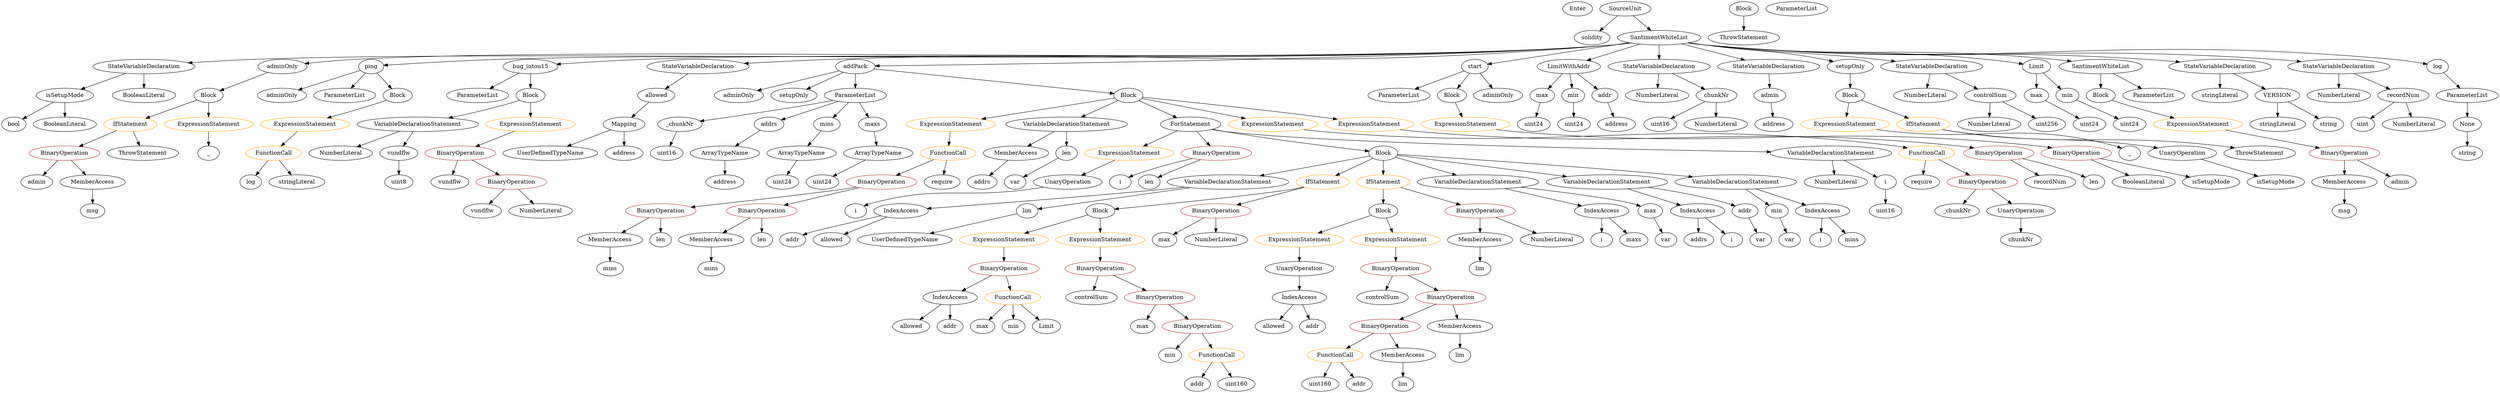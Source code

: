 strict digraph {
	graph [bb="0,0,5222.2,972"];
	node [label="\N"];
	Enter	[height=0.5,
		pos="3291.6,954",
		width=0.83628];
	Identifier_mins_1	[color=black,
		height=0.5,
		label=mins,
		pos="1224.6,306",
		width=0.78084];
	Identifier__	[color=black,
		height=0.5,
		label=_,
		pos="4449.6,594",
		width=0.75];
	Identifier_controlSum	[color=black,
		height=0.5,
		label=controlSum,
		pos="2853.6,234",
		width=1.5016];
	ExpressionStatement_Unnamed_6	[color=orange,
		height=0.5,
		label=ExpressionStatement,
		pos="2083.6,378",
		width=2.458];
	BinaryOperation_Unnamed_11	[color=brown,
		height=0.5,
		label=BinaryOperation,
		pos="2083.6,306",
		width=1.9867];
	ExpressionStatement_Unnamed_6 -> BinaryOperation_Unnamed_11	[pos="e,2083.6,324.1 2083.6,359.7 2083.6,352.41 2083.6,343.73 2083.6,335.54"];
	ModifierInvocation_adminOnly	[color=black,
		height=0.5,
		label=adminOnly,
		pos="1533.6,738",
		width=1.4184];
	VariableDeclaration_isSetupMode	[color=black,
		height=0.5,
		label=isSetupMode,
		pos="137.61,738",
		width=1.6679];
	ElementaryTypeName_bool	[color=black,
		height=0.5,
		label=bool,
		pos="27.611,666",
		width=0.76697];
	VariableDeclaration_isSetupMode -> ElementaryTypeName_bool	[pos="e,46.746,679.18 112.92,721.29 96.036,710.54 73.601,696.27 55.977,685.05"];
	BooleanLiteral_Unnamed	[color=black,
		height=0.5,
		label=BooleanLiteral,
		pos="137.61,666",
		width=1.7788];
	VariableDeclaration_isSetupMode -> BooleanLiteral_Unnamed	[pos="e,137.61,684.1 137.61,719.7 137.61,712.41 137.61,703.73 137.61,695.54"];
	NumberLiteral_Unnamed_3	[color=black,
		height=0.5,
		label=NumberLiteral,
		pos="4892.6,738",
		width=1.765];
	ExpressionStatement_Unnamed_2	[color=orange,
		height=0.5,
		label=ExpressionStatement,
		pos="2005.6,666",
		width=2.458];
	FunctionCall_Unnamed_1	[color=orange,
		height=0.5,
		label=FunctionCall,
		pos="1988.6,594",
		width=1.6125];
	ExpressionStatement_Unnamed_2 -> FunctionCall_Unnamed_1	[pos="e,1992.8,612.1 2001.4,647.7 1999.6,640.32 1997.5,631.52 1995.5,623.25"];
	StateVariableDeclaration_Unnamed_5	[color=black,
		height=0.5,
		label=StateVariableDeclaration,
		pos="298.61,810",
		width=2.8184];
	StateVariableDeclaration_Unnamed_5 -> VariableDeclaration_isSetupMode	[pos="e,170.82,753.44 261.67,792.94 237.71,782.52 206.38,768.9 181.19,757.95"];
	BooleanLiteral_Unnamed_1	[color=black,
		height=0.5,
		label=BooleanLiteral,
		pos="298.61,738",
		width=1.7788];
	StateVariableDeclaration_Unnamed_5 -> BooleanLiteral_Unnamed_1	[pos="e,298.61,756.1 298.61,791.7 298.61,784.41 298.61,775.73 298.61,767.54"];
	VariableDeclarationStatement_Unnamed_5	[color=black,
		height=0.5,
		label=VariableDeclarationStatement,
		pos="2594.6,522",
		width=3.3174];
	IndexAccess_Unnamed_3	[color=black,
		height=0.5,
		label=IndexAccess,
		pos="1941.6,450",
		width=1.6402];
	VariableDeclarationStatement_Unnamed_5 -> IndexAccess_Unnamed_3	[pos="e,1995.6,457.62 2508.6,509.13 2494.6,507.32 2480.2,505.55 2466.6,504 2298.1,484.83 2255.3,485.88 2086.6,468 2060.5,465.23 2031.8,\
461.92 2006.8,458.96"];
	VariableDeclaration_lim	[color=black,
		height=0.5,
		label=lim,
		pos="2122.6,450",
		width=0.75];
	VariableDeclarationStatement_Unnamed_5 -> VariableDeclaration_lim	[pos="e,2148.9,454.92 2511.4,508.71 2438.9,497.98 2330.8,481.99 2236.6,468 2211.1,464.21 2182.4,459.93 2160.2,456.61"];
	Block_Unnamed_9	[color=black,
		height=0.5,
		label=Block,
		pos="432.61,738",
		width=0.90558];
	IfStatement_Unnamed_3	[color=orange,
		height=0.5,
		label=IfStatement,
		pos="272.61,666",
		width=1.4739];
	Block_Unnamed_9 -> IfStatement_Unnamed_3	[pos="e,304.32,680.87 407.61,726.06 382.8,715.21 344.3,698.36 314.76,685.44"];
	ExpressionStatement_Unnamed_12	[color=orange,
		height=0.5,
		label=ExpressionStatement,
		pos="432.61,666",
		width=2.458];
	Block_Unnamed_9 -> ExpressionStatement_Unnamed_12	[pos="e,432.61,684.1 432.61,719.7 432.61,712.41 432.61,703.73 432.61,695.54"];
	VariableDeclaration_allowed	[color=black,
		height=0.5,
		label=allowed,
		pos="1361.6,738",
		width=1.0858];
	Mapping_Unnamed	[color=black,
		height=0.5,
		label=Mapping,
		pos="1298.6,666",
		width=1.2105];
	VariableDeclaration_allowed -> Mapping_Unnamed	[pos="e,1313.3,683.31 1347.3,721.12 1339.5,712.47 1329.7,701.58 1321,691.83"];
	VariableDeclarationStatement_Unnamed	[color=black,
		height=0.5,
		label=VariableDeclarationStatement,
		pos="2247.6,666",
		width=3.3174];
	MemberAccess_Unnamed_1	[color=black,
		height=0.5,
		label=MemberAccess,
		pos="2133.6,594",
		width=1.9174];
	VariableDeclarationStatement_Unnamed -> MemberAccess_Unnamed_1	[pos="e,2159.8,611.07 2220,648.05 2204.8,638.74 2185.8,627.07 2169.5,617.06"];
	VariableDeclaration_len	[color=black,
		height=0.5,
		label=len,
		pos="2247.6,594",
		width=0.75];
	VariableDeclarationStatement_Unnamed -> VariableDeclaration_len	[pos="e,2247.6,612.1 2247.6,647.7 2247.6,640.41 2247.6,631.73 2247.6,623.54"];
	Identifier__chunkNr	[color=black,
		height=0.5,
		label=_chunkNr,
		pos="4099.6,450",
		width=1.3214];
	Identifier_addrs_1	[color=black,
		height=0.5,
		label=addrs,
		pos="3548.6,378",
		width=0.87786];
	BinaryOperation_Unnamed_19	[color=brown,
		height=0.5,
		label=BinaryOperation,
		pos="132.61,594",
		width=1.9867];
	Identifier_admin_1	[color=black,
		height=0.5,
		label=admin,
		pos="72.611,522",
		width=0.91945];
	BinaryOperation_Unnamed_19 -> Identifier_admin_1	[pos="e,86.179,538.83 118.09,576.05 110.73,567.47 101.66,556.89 93.559,547.44"];
	MemberAccess_Unnamed_7	[color=black,
		height=0.5,
		label=MemberAccess,
		pos="192.61,522",
		width=1.9174];
	BinaryOperation_Unnamed_19 -> MemberAccess_Unnamed_7	[pos="e,178.22,539.79 147.14,576.05 154.28,567.71 163.05,557.49 170.97,548.25"];
	BinaryOperation_Unnamed_9	[color=brown,
		height=0.5,
		label=BinaryOperation,
		pos="2918.6,162",
		width=1.9867];
	FunctionCall_Unnamed_2	[color=orange,
		height=0.5,
		label=FunctionCall,
		pos="2802.6,90",
		width=1.6125];
	BinaryOperation_Unnamed_9 -> FunctionCall_Unnamed_2	[pos="e,2828.3,106.5 2892,144.94 2876,135.29 2855.5,122.89 2838.1,112.41"];
	MemberAccess_Unnamed_5	[color=black,
		height=0.5,
		label=MemberAccess,
		pos="2947.6,90",
		width=1.9174];
	BinaryOperation_Unnamed_9 -> MemberAccess_Unnamed_5	[pos="e,2940.5,108.1 2925.8,143.7 2928.9,136.15 2932.6,127.12 2936.1,118.68"];
	Identifier_lim	[color=black,
		height=0.5,
		label=lim,
		pos="3061.6,306",
		width=0.75];
	VariableDeclaration_max_1	[color=black,
		height=0.5,
		label=max,
		pos="3206.6,738",
		width=0.75];
	ElementaryTypeName_uint24_3	[color=black,
		height=0.5,
		label=uint24,
		pos="3198.6,666",
		width=0.91945];
	VariableDeclaration_max_1 -> ElementaryTypeName_uint24_3	[pos="e,3200.6,684.1 3204.6,719.7 3203.8,712.41 3202.8,703.73 3201.9,695.54"];
	ExpressionStatement_Unnamed_3	[color=orange,
		height=0.5,
		label=ExpressionStatement,
		pos="2380.6,594",
		width=2.458];
	UnaryOperation_Unnamed_1	[color=black,
		height=0.5,
		label=UnaryOperation,
		pos="2243.6,522",
		width=1.9452];
	ExpressionStatement_Unnamed_3 -> UnaryOperation_Unnamed_1	[pos="e,2273.8,538.43 2348.8,576.76 2329.5,566.88 2304.6,554.17 2283.9,543.58"];
	Identifier_i_3	[color=black,
		height=0.5,
		label=i,
		pos="3321.6,378",
		width=0.75];
	BooleanLiteral_Unnamed_2	[color=black,
		height=0.5,
		label=BooleanLiteral,
		pos="4479.6,522",
		width=1.7788];
	ThrowStatement_Unnamed	[color=black,
		height=0.5,
		label=ThrowStatement,
		pos="3635.6,882",
		width=2.0006];
	Identifier_max_2	[color=black,
		height=0.5,
		label=max,
		pos="2348.6,162",
		width=0.75];
	Identifier_min_1	[color=black,
		height=0.5,
		label=min,
		pos="2413.6,90",
		width=0.75];
	IfStatement_Unnamed_1	[color=orange,
		height=0.5,
		label=IfStatement,
		pos="2784.6,522",
		width=1.4739];
	Block_Unnamed_5	[color=black,
		height=0.5,
		label=Block,
		pos="2278.6,450",
		width=0.90558];
	IfStatement_Unnamed_1 -> Block_Unnamed_5	[pos="e,2310.5,454.53 2745.8,509.41 2738.2,507.4 2730.2,505.48 2722.6,504 2683.8,496.41 2425.8,467.36 2321.8,455.79"];
	BinaryOperation_Unnamed_10	[color=brown,
		height=0.5,
		label=BinaryOperation,
		pos="2520.6,450",
		width=1.9867];
	IfStatement_Unnamed_1 -> BinaryOperation_Unnamed_10	[pos="e,2569.2,463.59 2744.3,509.87 2737.1,507.9 2729.6,505.88 2722.6,504 2674.8,491.16 2620.4,476.93 2580.2,466.45"];
	ElementaryTypeName_uint16_2	[color=black,
		height=0.5,
		label=uint16,
		pos="3946.6,450",
		width=0.91945];
	VariableDeclaration_admin	[color=black,
		height=0.5,
		label=admin,
		pos="3693.6,738",
		width=0.91945];
	ElementaryTypeName_address_2	[color=black,
		height=0.5,
		label=address,
		pos="3704.6,666",
		width=1.0996];
	VariableDeclaration_admin -> ElementaryTypeName_address_2	[pos="e,3701.9,684.1 3696.3,719.7 3697.5,712.32 3698.9,703.52 3700.2,695.25"];
	Block_Unnamed_1	[color=black,
		height=0.5,
		label=Block,
		pos="4390.6,738",
		width=0.90558];
	ExpressionStatement_Unnamed	[color=orange,
		height=0.5,
		label=ExpressionStatement,
		pos="4580.6,666",
		width=2.458];
	Block_Unnamed_1 -> ExpressionStatement_Unnamed	[pos="e,4536.7,681.95 4415.7,726.37 4420.9,724.21 4426.4,721.99 4431.6,720 4462.7,708.02 4497.9,695.47 4526.2,685.6"];
	Identifier_msg_1	[color=black,
		height=0.5,
		label=msg,
		pos="192.61,450",
		width=0.75];
	Identifier_log	[color=black,
		height=0.5,
		label=log,
		pos="514.61,522",
		width=0.75];
	Parameter__chunkNr	[color=black,
		height=0.5,
		label=_chunkNr,
		pos="1419.6,666",
		width=1.3214];
	ElementaryTypeName_uint16_1	[color=black,
		height=0.5,
		label=uint16,
		pos="1389.6,594",
		width=0.91945];
	Parameter__chunkNr -> ElementaryTypeName_uint16_1	[pos="e,1396.8,611.79 1412.3,648.05 1409,640.32 1405,630.96 1401.3,622.27"];
	ModifierInvocation_adminOnly_2	[color=black,
		height=0.5,
		label=adminOnly,
		pos="573.61,738",
		width=1.4184];
	UnaryOperation_Unnamed_2	[color=black,
		height=0.5,
		label=UnaryOperation,
		pos="2690.6,306",
		width=1.9452];
	IndexAccess_Unnamed_4	[color=black,
		height=0.5,
		label=IndexAccess,
		pos="2690.6,234",
		width=1.6402];
	UnaryOperation_Unnamed_2 -> IndexAccess_Unnamed_4	[pos="e,2690.6,252.1 2690.6,287.7 2690.6,280.41 2690.6,271.73 2690.6,263.54"];
	ElementaryTypeName_uint24_5	[color=black,
		height=0.5,
		label=uint24,
		pos="1716.6,522",
		width=0.91945];
	BinaryOperation_Unnamed_2	[color=brown,
		height=0.5,
		label=BinaryOperation,
		pos="1839.6,522",
		width=1.9867];
	BinaryOperation_Unnamed_4	[color=brown,
		height=0.5,
		label=BinaryOperation,
		pos="1338.6,450",
		width=1.9867];
	BinaryOperation_Unnamed_2 -> BinaryOperation_Unnamed_4	[pos="e,1402.5,458.42 1787.4,509.4 1777.9,507.46 1768,505.57 1758.6,504 1694.1,493.17 1516.1,471.76 1413.7,459.73"];
	BinaryOperation_Unnamed_3	[color=brown,
		height=0.5,
		label=BinaryOperation,
		pos="1566.6,450",
		width=1.9867];
	BinaryOperation_Unnamed_2 -> BinaryOperation_Unnamed_3	[pos="e,1615.5,463.52 1790.8,508.49 1744.8,496.7 1675.9,479.02 1626.6,466.38"];
	UserDefinedTypeName_Unnamed	[color=black,
		height=0.5,
		label=UserDefinedTypeName,
		pos="1142.6,594",
		width=2.7214];
	Mapping_Unnamed -> UserDefinedTypeName_Unnamed	[pos="e,1178.7,611.21 1270,652.16 1247.4,642.03 1215.5,627.69 1189.2,615.91"];
	ElementaryTypeName_address_1	[color=black,
		height=0.5,
		label=address,
		pos="1298.6,594",
		width=1.0996];
	Mapping_Unnamed -> ElementaryTypeName_address_1	[pos="e,1298.6,612.1 1298.6,647.7 1298.6,640.41 1298.6,631.73 1298.6,623.54"];
	ElementaryTypeName_uint	[color=black,
		height=0.5,
		label=uint,
		pos="4939.6,666",
		width=0.75];
	ElementaryTypeName_uint8	[color=black,
		height=0.5,
		label=uint8,
		pos="825.61,522",
		width=0.7947];
	Identifier___1	[color=black,
		height=0.5,
		label=_,
		pos="432.61,594",
		width=0.75];
	VariableDeclaration_min_2	[color=black,
		height=0.5,
		label=min,
		pos="3731.6,450",
		width=0.75];
	ElementaryTypeName_var_3	[color=black,
		height=0.5,
		label=var,
		pos="3769.6,378",
		width=0.75];
	VariableDeclaration_min_2 -> ElementaryTypeName_var_3	[pos="e,3760.8,395.15 3740.4,432.76 3744.9,424.55 3750.4,414.37 3755.4,405.09"];
	VariableDeclarationStatement_Unnamed_6	[color=black,
		height=0.5,
		label=VariableDeclarationStatement,
		pos="853.61,666",
		width=3.3174];
	NumberLiteral_Unnamed_9	[color=black,
		height=0.5,
		label=NumberLiteral,
		pos="703.61,594",
		width=1.765];
	VariableDeclarationStatement_Unnamed_6 -> NumberLiteral_Unnamed_9	[pos="e,735.33,609.8 818.06,648.41 796.37,638.29 768.53,625.3 745.74,614.66"];
	VariableDeclaration_vundflw	[color=black,
		height=0.5,
		label=vundflw,
		pos="825.61,594",
		width=1.1274];
	VariableDeclarationStatement_Unnamed_6 -> VariableDeclaration_vundflw	[pos="e,832.45,612.1 846.69,647.7 843.67,640.15 840.06,631.12 836.68,622.68"];
	NumberLiteral_Unnamed_6	[color=black,
		height=0.5,
		label=NumberLiteral,
		pos="3813.6,522",
		width=1.765];
	ElementaryTypeName_var	[color=black,
		height=0.5,
		label=var,
		pos="2128.6,522",
		width=0.75];
	ArrayTypeName_Unnamed	[color=black,
		height=0.5,
		label=ArrayTypeName,
		pos="1513.6,594",
		width=2.0145];
	ElementaryTypeName_address_3	[color=black,
		height=0.5,
		label=address,
		pos="1513.6,522",
		width=1.0996];
	ArrayTypeName_Unnamed -> ElementaryTypeName_address_3	[pos="e,1513.6,540.1 1513.6,575.7 1513.6,568.41 1513.6,559.73 1513.6,551.54"];
	Identifier_controlSum_1	[color=black,
		height=0.5,
		label=controlSum,
		pos="2262.6,234",
		width=1.5016];
	Identifier_allowed_1	[color=black,
		height=0.5,
		label=allowed,
		pos="2648.6,162",
		width=1.0858];
	BinaryOperation_Unnamed	[color=brown,
		height=0.5,
		label=BinaryOperation,
		pos="4906.6,594",
		width=1.9867];
	MemberAccess_Unnamed	[color=black,
		height=0.5,
		label=MemberAccess,
		pos="4906.6,522",
		width=1.9174];
	BinaryOperation_Unnamed -> MemberAccess_Unnamed	[pos="e,4906.6,540.1 4906.6,575.7 4906.6,568.41 4906.6,559.73 4906.6,551.54"];
	Identifier_admin	[color=black,
		height=0.5,
		label=admin,
		pos="5026.6,522",
		width=0.91945];
	BinaryOperation_Unnamed -> Identifier_admin	[pos="e,5004.8,535.72 4934.1,576.94 4952.2,566.38 4976,552.53 4994.9,541.51"];
	ThrowStatement_Unnamed_2	[color=black,
		height=0.5,
		label=ThrowStatement,
		pos="294.61,594",
		width=2.0006];
	Block_Unnamed_8	[color=black,
		height=0.5,
		label=Block,
		pos="3851.6,738",
		width=0.90558];
	ExpressionStatement_Unnamed_11	[color=orange,
		height=0.5,
		label=ExpressionStatement,
		pos="3850.6,666",
		width=2.458];
	Block_Unnamed_8 -> ExpressionStatement_Unnamed_11	[pos="e,3850.9,684.1 3851.4,719.7 3851.3,712.41 3851.1,703.73 3851,695.54"];
	IfStatement_Unnamed_2	[color=orange,
		height=0.5,
		label=IfStatement,
		pos="4010.6,666",
		width=1.4739];
	Block_Unnamed_8 -> IfStatement_Unnamed_2	[pos="e,3979.1,680.87 3876.5,726.06 3901.1,715.21 3939.4,698.36 3968.7,685.44"];
	ModifierDefinition_adminOnly	[color=black,
		height=0.5,
		label=adminOnly,
		pos="585.61,810",
		width=1.4184];
	ModifierDefinition_adminOnly -> Block_Unnamed_9	[pos="e,457.23,750.26 555.38,795.17 530.12,783.61 494.09,767.13 467.58,755"];
	ExpressionStatement_Unnamed_9	[color=orange,
		height=0.5,
		label=ExpressionStatement,
		pos="1079.6,666",
		width=2.458];
	BinaryOperation_Unnamed_16	[color=brown,
		height=0.5,
		label=BinaryOperation,
		pos="955.61,594",
		width=1.9867];
	ExpressionStatement_Unnamed_9 -> BinaryOperation_Unnamed_16	[pos="e,983.65,610.83 1050.5,648.59 1033.5,638.97 1011.8,626.72 993.45,616.36"];
	FunctionDefinition_ping	[color=black,
		height=0.5,
		label=ping,
		pos="760.61,810",
		width=0.75];
	FunctionDefinition_ping -> ModifierInvocation_adminOnly_2	[pos="e,607.69,751.76 737.31,800.28 707.63,789.17 655.73,769.74 618.31,755.73"];
	ParameterList_Unnamed_5	[color=black,
		height=0.5,
		label=ParameterList,
		pos="704.61,738",
		width=1.7095];
	FunctionDefinition_ping -> ParameterList_Unnamed_5	[pos="e,717.91,755.63 748.46,793.81 741.63,785.28 732.94,774.4 725.09,764.6"];
	Block_Unnamed_10	[color=black,
		height=0.5,
		label=Block,
		pos="816.61,738",
		width=0.90558];
	FunctionDefinition_ping -> Block_Unnamed_10	[pos="e,804.1,754.64 772.76,793.81 779.86,784.94 788.97,773.55 797.05,763.45"];
	NumberLiteral_Unnamed_5	[color=black,
		height=0.5,
		label=NumberLiteral,
		pos="4005.6,738",
		width=1.765];
	MemberAccess_Unnamed_3	[color=black,
		height=0.5,
		label=MemberAccess,
		pos="1224.6,378",
		width=1.9174];
	MemberAccess_Unnamed_3 -> Identifier_mins_1	[pos="e,1224.6,324.1 1224.6,359.7 1224.6,352.41 1224.6,343.73 1224.6,335.54"];
	FunctionDefinition_bug_intou15	[color=black,
		height=0.5,
		label=bug_intou15,
		pos="1079.6,810",
		width=1.5848];
	ParameterList_Unnamed_3	[color=black,
		height=0.5,
		label=ParameterList,
		pos="967.61,738",
		width=1.7095];
	FunctionDefinition_bug_intou15 -> ParameterList_Unnamed_3	[pos="e,992.79,754.73 1054.8,793.46 1039.3,783.84 1019.3,771.32 1002.4,760.72"];
	Block_Unnamed_6	[color=black,
		height=0.5,
		label=Block,
		pos="1079.6,738",
		width=0.90558];
	FunctionDefinition_bug_intou15 -> Block_Unnamed_6	[pos="e,1079.6,756.1 1079.6,791.7 1079.6,784.41 1079.6,775.73 1079.6,767.54"];
	ParameterList_Unnamed_4	[color=black,
		height=0.5,
		label=ParameterList,
		pos="2896.6,738",
		width=1.7095];
	BinaryOperation_Unnamed_13	[color=brown,
		height=0.5,
		label=BinaryOperation,
		pos="2406.6,234",
		width=1.9867];
	BinaryOperation_Unnamed_13 -> Identifier_max_2	[pos="e,2361.3,178.36 2392.6,216.05 2385.4,207.35 2376.4,196.59 2368.5,187.03"];
	BinaryOperation_Unnamed_14	[color=brown,
		height=0.5,
		label=BinaryOperation,
		pos="2465.6,162",
		width=1.9867];
	BinaryOperation_Unnamed_13 -> BinaryOperation_Unnamed_14	[pos="e,2451.5,179.79 2420.9,216.05 2427.9,207.8 2436.4,197.7 2444.1,188.54"];
	Identifier_vundflw	[color=black,
		height=0.5,
		label=vundflw,
		pos="933.61,522",
		width=1.1274];
	BinaryOperation_Unnamed_16 -> Identifier_vundflw	[pos="e,938.99,540.1 950.17,575.7 947.83,568.24 945.03,559.32 942.4,550.97"];
	BinaryOperation_Unnamed_17	[color=brown,
		height=0.5,
		label=BinaryOperation,
		pos="1063.6,522",
		width=1.9867];
	BinaryOperation_Unnamed_16 -> BinaryOperation_Unnamed_17	[pos="e,1038.7,539.15 980.66,576.76 995.11,567.4 1013.5,555.49 1029.3,545.26"];
	UnaryOperation_Unnamed	[color=black,
		height=0.5,
		label=UnaryOperation,
		pos="4235.6,450",
		width=1.9452];
	Identifier_chunkNr	[color=black,
		height=0.5,
		label=chunkNr,
		pos="4235.6,378",
		width=1.1828];
	UnaryOperation_Unnamed -> Identifier_chunkNr	[pos="e,4235.6,396.1 4235.6,431.7 4235.6,424.41 4235.6,415.73 4235.6,407.54"];
	Identifier_max	[color=black,
		height=0.5,
		label=max,
		pos="2411.6,378",
		width=0.75];
	IndexAccess_Unnamed_1	[color=black,
		height=0.5,
		label=IndexAccess,
		pos="3321.6,450",
		width=1.6402];
	IndexAccess_Unnamed_1 -> Identifier_i_3	[pos="e,3321.6,396.1 3321.6,431.7 3321.6,424.41 3321.6,415.73 3321.6,407.54"];
	Identifier_maxs	[color=black,
		height=0.5,
		label=maxs,
		pos="3396.6,378",
		width=0.83628];
	IndexAccess_Unnamed_1 -> Identifier_maxs	[pos="e,3381,393.57 3339.4,432.41 3349.4,423.1 3362,411.35 3372.8,401.24"];
	Block_Unnamed_5 -> ExpressionStatement_Unnamed_6	[pos="e,2126.1,394.24 2251.9,439.41 2222.4,428.81 2174.1,411.47 2136.8,398.08"];
	ExpressionStatement_Unnamed_7	[color=orange,
		height=0.5,
		label=ExpressionStatement,
		pos="2278.6,378",
		width=2.458];
	Block_Unnamed_5 -> ExpressionStatement_Unnamed_7	[pos="e,2278.6,396.1 2278.6,431.7 2278.6,424.41 2278.6,415.73 2278.6,407.54"];
	StateVariableDeclaration_Unnamed_1	[color=black,
		height=0.5,
		label=StateVariableDeclaration,
		pos="1520.6,810",
		width=2.8184];
	StateVariableDeclaration_Unnamed_1 -> VariableDeclaration_allowed	[pos="e,1388.9,750.99 1483.7,792.76 1458.4,781.6 1424.8,766.81 1399.3,755.57"];
	stringLiteral_Unnamed	[color=black,
		height=0.5,
		label=stringLiteral,
		pos="4753.6,666",
		width=1.5016];
	Identifier_allowed_2	[color=black,
		height=0.5,
		label=allowed,
		pos="1875.6,162",
		width=1.0858];
	IndexAccess_Unnamed	[color=black,
		height=0.5,
		label=IndexAccess,
		pos="3548.6,450",
		width=1.6402];
	IndexAccess_Unnamed -> Identifier_addrs_1	[pos="e,3548.6,396.1 3548.6,431.7 3548.6,424.41 3548.6,415.73 3548.6,407.54"];
	Identifier_i_2	[color=black,
		height=0.5,
		label=i,
		pos="3625.6,378",
		width=0.75];
	IndexAccess_Unnamed -> Identifier_i_2	[pos="e,3610.1,393.11 3566.9,432.41 3577.2,422.97 3590.4,411.03 3601.6,400.83"];
	NumberLiteral_Unnamed_4	[color=black,
		height=0.5,
		label=NumberLiteral,
		pos="4145.6,666",
		width=1.765];
	ModifierInvocation_setupOnly	[color=black,
		height=0.5,
		label=setupOnly,
		pos="1651.6,738",
		width=1.3491];
	NumberLiteral_Unnamed_8	[color=black,
		height=0.5,
		label=NumberLiteral,
		pos="2520.6,378",
		width=1.765];
	VariableDeclaration_vundflw -> ElementaryTypeName_uint8	[pos="e,825.61,540.1 825.61,575.7 825.61,568.41 825.61,559.73 825.61,551.54"];
	Parameter_addrs	[color=black,
		height=0.5,
		label=addrs,
		pos="1606.6,666",
		width=0.87786];
	Parameter_addrs -> ArrayTypeName_Unnamed	[pos="e,1535.5,611.51 1588.2,651.17 1575.8,641.82 1559.1,629.25 1544.7,618.37"];
	UnaryOperation_Unnamed_3	[color=black,
		height=0.5,
		label=UnaryOperation,
		pos="4564.6,594",
		width=1.9452];
	Identifier_isSetupMode_1	[color=black,
		height=0.5,
		label=isSetupMode,
		pos="4759.6,522",
		width=1.6679];
	UnaryOperation_Unnamed_3 -> Identifier_isSetupMode_1	[pos="e,4722.2,536.43 4604.1,578.83 4635.1,567.71 4678.4,552.16 4711.4,540.3"];
	Identifier_max_1	[color=black,
		height=0.5,
		label=max,
		pos="2033.6,162",
		width=0.75];
	ExpressionStatement_Unnamed_5	[color=orange,
		height=0.5,
		label=ExpressionStatement,
		pos="2690.6,378",
		width=2.458];
	ExpressionStatement_Unnamed_5 -> UnaryOperation_Unnamed_2	[pos="e,2690.6,324.1 2690.6,359.7 2690.6,352.41 2690.6,343.73 2690.6,335.54"];
	Identifier_require	[color=black,
		height=0.5,
		label=require,
		pos="4003.6,522",
		width=1.0026];
	SourceUnit_Unnamed	[color=black,
		height=0.5,
		label=SourceUnit,
		pos="3392.6,954",
		width=1.46];
	PragmaDirective_solidity	[color=black,
		height=0.5,
		label=solidity,
		pos="3323.6,882",
		width=1.0442];
	SourceUnit_Unnamed -> PragmaDirective_solidity	[pos="e,3338.9,898.51 3376.3,936.41 3367.5,927.53 3356.6,916.44 3346.9,906.67"];
	ContractDefinition_SantimentWhiteList	[color=black,
		height=0.5,
		label=SantimentWhiteList,
		pos="3462.6,882",
		width=2.3055];
	SourceUnit_Unnamed -> ContractDefinition_SantimentWhiteList	[pos="e,3446,899.63 3408.8,936.76 3417.5,928.14 3428.2,917.36 3437.9,907.73"];
	FunctionDefinition_addPack	[color=black,
		height=0.5,
		label=addPack,
		pos="1779.6,810",
		width=1.1967];
	FunctionDefinition_addPack -> ModifierInvocation_adminOnly	[pos="e,1572.5,750.08 1744.6,799.05 1702.5,787.06 1631.5,766.84 1583.6,753.22"];
	FunctionDefinition_addPack -> ModifierInvocation_setupOnly	[pos="e,1678.2,753.52 1754.3,795.17 1735.4,784.83 1709.3,770.54 1688.1,758.96"];
	ParameterList_Unnamed_2	[color=black,
		height=0.5,
		label=ParameterList,
		pos="1779.6,738",
		width=1.7095];
	FunctionDefinition_addPack -> ParameterList_Unnamed_2	[pos="e,1779.6,756.1 1779.6,791.7 1779.6,784.41 1779.6,775.73 1779.6,767.54"];
	Block_Unnamed_2	[color=black,
		height=0.5,
		label=Block,
		pos="2374.6,738",
		width=0.90558];
	FunctionDefinition_addPack -> Block_Unnamed_2	[pos="e,2342.8,742.74 1820.5,804.19 1928.6,791.48 2220.9,757.09 2331.4,744.08"];
	BinaryOperation_Unnamed_8	[color=brown,
		height=0.5,
		label=BinaryOperation,
		pos="2997.6,234",
		width=1.9867];
	BinaryOperation_Unnamed_8 -> BinaryOperation_Unnamed_9	[pos="e,2937.5,179.71 2978.9,216.41 2969,207.67 2956.7,196.79 2945.8,187.13"];
	MemberAccess_Unnamed_6	[color=black,
		height=0.5,
		label=MemberAccess,
		pos="3077.6,162",
		width=1.9174];
	BinaryOperation_Unnamed_8 -> MemberAccess_Unnamed_6	[pos="e,3058.5,179.71 3016.6,216.41 3026.6,207.67 3039,196.79 3050,187.13"];
	Identifier_addr	[color=black,
		height=0.5,
		label=addr,
		pos="1639.6,378",
		width=0.76697];
	MemberAccess_Unnamed_4	[color=black,
		height=0.5,
		label=MemberAccess,
		pos="3061.6,378",
		width=1.9174];
	MemberAccess_Unnamed_4 -> Identifier_lim	[pos="e,3061.6,324.1 3061.6,359.7 3061.6,352.41 3061.6,343.73 3061.6,335.54"];
	FunctionDefinition_start	[color=black,
		height=0.5,
		label=start,
		pos="3059.6,810",
		width=0.75];
	FunctionDefinition_start -> ParameterList_Unnamed_4	[pos="e,2930.3,753.45 3037.3,799.41 3012.5,788.75 2971.7,771.26 2940.5,757.83"];
	Block_Unnamed_7	[color=black,
		height=0.5,
		label=Block,
		pos="3008.6,738",
		width=0.90558];
	FunctionDefinition_start -> Block_Unnamed_7	[pos="e,3020.3,754.98 3048.3,793.46 3042,784.89 3034.1,774.02 3027,764.25"];
	ModifierInvocation_adminOnly_1	[color=black,
		height=0.5,
		label=adminOnly,
		pos="3110.6,738",
		width=1.4184];
	FunctionDefinition_start -> ModifierInvocation_adminOnly_1	[pos="e,3098.6,755.47 3070.9,793.46 3077.1,785.01 3084.9,774.32 3091.9,764.66"];
	ThrowStatement_Unnamed_1	[color=black,
		height=0.5,
		label=ThrowStatement,
		pos="4724.6,594",
		width=2.0006];
	ForStatement_Unnamed	[color=black,
		height=0.5,
		label=ForStatement,
		pos="2501.6,666",
		width=1.6818];
	ForStatement_Unnamed -> ExpressionStatement_Unnamed_3	[pos="e,2409.1,611.47 2474.8,649.46 2458.3,639.95 2437,627.62 2418.8,617.1"];
	BinaryOperation_Unnamed_5	[color=brown,
		height=0.5,
		label=BinaryOperation,
		pos="2558.6,594",
		width=1.9867];
	ForStatement_Unnamed -> BinaryOperation_Unnamed_5	[pos="e,2544.9,611.79 2515.4,648.05 2522.1,639.8 2530.4,629.7 2537.8,620.54"];
	Block_Unnamed_3	[color=black,
		height=0.5,
		label=Block,
		pos="2908.6,594",
		width=0.90558];
	ForStatement_Unnamed -> Block_Unnamed_3	[pos="e,2876.9,599.11 2546.3,653.57 2554.7,651.59 2563.4,649.64 2571.6,648 2676.6,627.03 2801.3,609.25 2865.6,600.61"];
	VariableDeclarationStatement_Unnamed_1	[color=black,
		height=0.5,
		label=VariableDeclarationStatement,
		pos="3810.6,594",
		width=3.3174];
	ForStatement_Unnamed -> VariableDeclarationStatement_Unnamed_1	[pos="e,3692.8,597.1 2545,653.06 2553.8,651.05 2562.9,649.23 2571.6,648 2782.8,618.13 3409.2,602.75 3681.7,597.32"];
	Identifier_i	[color=black,
		height=0.5,
		label=i,
		pos="2358.6,522",
		width=0.75];
	BinaryOperation_Unnamed_5 -> Identifier_i	[pos="e,2379.7,533.53 2512.5,579.82 2479.3,569.93 2433.7,555.47 2394.6,540 2393.1,539.4 2391.5,538.76 2390,538.1"];
	Identifier_len_2	[color=black,
		height=0.5,
		label=len,
		pos="2430.6,522",
		width=0.75];
	BinaryOperation_Unnamed_5 -> Identifier_len_2	[pos="e,2451.2,534.24 2529.6,577.12 2509.1,565.94 2481.8,551 2461.1,539.65"];
	StructDefinition_LimitWithAddr	[color=black,
		height=0.5,
		label=LimitWithAddr,
		pos="3276.6,810",
		width=1.862];
	StructDefinition_LimitWithAddr -> VariableDeclaration_max_1	[pos="e,3221.2,753.57 3260,792.41 3250.8,783.19 3239.2,771.58 3229.2,761.54"];
	VariableDeclaration_min_1	[color=black,
		height=0.5,
		label=min,
		pos="3278.6,738",
		width=0.75];
	StructDefinition_LimitWithAddr -> VariableDeclaration_min_1	[pos="e,3278.1,756.1 3277.1,791.7 3277.3,784.41 3277.6,775.73 3277.8,767.54"];
	VariableDeclaration_addr	[color=black,
		height=0.5,
		label=addr,
		pos="3351.6,738",
		width=0.76697];
	StructDefinition_LimitWithAddr -> VariableDeclaration_addr	[pos="e,3336.5,753.11 3294.4,792.41 3304.5,782.97 3317.3,771.03 3328.2,760.83"];
	Block_Unnamed_3 -> VariableDeclarationStatement_Unnamed_5	[pos="e,2659.5,537.47 2878.8,586.35 2831.4,575.78 2737.3,554.81 2670.4,539.9"];
	Block_Unnamed_3 -> IfStatement_Unnamed_1	[pos="e,2810.9,537.83 2886.4,580.49 2868.2,570.21 2842.1,555.46 2820.9,543.47"];
	IfStatement_Unnamed	[color=orange,
		height=0.5,
		label=IfStatement,
		pos="2908.6,522",
		width=1.4739];
	Block_Unnamed_3 -> IfStatement_Unnamed	[pos="e,2908.6,540.1 2908.6,575.7 2908.6,568.41 2908.6,559.73 2908.6,551.54"];
	VariableDeclarationStatement_Unnamed_3	[color=black,
		height=0.5,
		label=VariableDeclarationStatement,
		pos="3098.6,522",
		width=3.3174];
	Block_Unnamed_3 -> VariableDeclarationStatement_Unnamed_3	[pos="e,3054.9,539.1 2935,583.27 2963.1,572.92 3008.3,556.26 3044.1,543.07"];
	VariableDeclarationStatement_Unnamed_2	[color=black,
		height=0.5,
		label=VariableDeclarationStatement,
		pos="3355.6,522",
		width=3.3174];
	Block_Unnamed_3 -> VariableDeclarationStatement_Unnamed_2	[pos="e,3274.8,535.65 2939.7,588.13 3005.8,577.78 3162.6,553.22 3263.7,537.39"];
	VariableDeclarationStatement_Unnamed_4	[color=black,
		height=0.5,
		label=VariableDeclarationStatement,
		pos="3612.6,522",
		width=3.3174];
	Block_Unnamed_3 -> VariableDeclarationStatement_Unnamed_4	[pos="e,3526.6,534.81 2941.1,590.46 3028.7,583.49 3277.4,563.08 3483.6,540 3493.9,538.84 3504.7,537.55 3515.5,536.22"];
	ExpressionStatement_Unnamed_13	[color=orange,
		height=0.5,
		label=ExpressionStatement,
		pos="627.61,666",
		width=2.458];
	Block_Unnamed_10 -> ExpressionStatement_Unnamed_13	[pos="e,671.21,681.98 791.54,726.37 786.29,724.22 780.79,722 775.61,720 744.82,708.11 710.09,695.63 682.01,685.76"];
	VariableDeclaration_max	[color=black,
		height=0.5,
		label=max,
		pos="4240.6,738",
		width=0.75];
	ElementaryTypeName_uint24_1	[color=black,
		height=0.5,
		label=uint24,
		pos="4353.6,666",
		width=0.91945];
	VariableDeclaration_max -> ElementaryTypeName_uint24_1	[pos="e,4332.5,680.06 4260,724.97 4277.3,714.27 4302.9,698.44 4322.9,686.02"];
	VariableDeclaration_min	[color=black,
		height=0.5,
		label=min,
		pos="4312.6,738",
		width=0.75];
	ElementaryTypeName_uint24	[color=black,
		height=0.5,
		label=uint24,
		pos="4437.6,666",
		width=0.91945];
	VariableDeclaration_min -> ElementaryTypeName_uint24	[pos="e,4415.1,679.58 4333,725.6 4352.5,714.65 4382.4,697.92 4405.2,685.14"];
	StateVariableDeclaration_Unnamed_2	[color=black,
		height=0.5,
		label=StateVariableDeclaration,
		pos="3462.6,810",
		width=2.8184];
	NumberLiteral_Unnamed_1	[color=black,
		height=0.5,
		label=NumberLiteral,
		pos="3460.6,738",
		width=1.765];
	StateVariableDeclaration_Unnamed_2 -> NumberLiteral_Unnamed_1	[pos="e,3461.1,756.1 3462.1,791.7 3461.9,784.41 3461.7,775.73 3461.4,767.54"];
	VariableDeclaration_chunkNr	[color=black,
		height=0.5,
		label=chunkNr,
		pos="3584.6,738",
		width=1.1828];
	StateVariableDeclaration_Unnamed_2 -> VariableDeclaration_chunkNr	[pos="e,3560,753.11 3491.5,792.41 3509.1,782.31 3531.7,769.36 3550.2,758.74"];
	ElementaryTypeName_uint16	[color=black,
		height=0.5,
		label=uint16,
		pos="3468.6,666",
		width=0.91945];
	VariableDeclaration_max_2	[color=black,
		height=0.5,
		label=max,
		pos="3434.6,450",
		width=0.75];
	ElementaryTypeName_var_2	[color=black,
		height=0.5,
		label=var,
		pos="3471.6,378",
		width=0.75];
	VariableDeclaration_max_2 -> ElementaryTypeName_var_2	[pos="e,3463.1,395.15 3443.2,432.76 3447.5,424.55 3452.9,414.37 3457.8,405.09"];
	ElementaryTypeName_uint160	[color=black,
		height=0.5,
		label=uint160,
		pos="2758.6,18",
		width=1.0442];
	FunctionCall_Unnamed_2 -> ElementaryTypeName_uint160	[pos="e,2768.9,35.307 2792,72.055 2786.9,63.941 2780.6,54.044 2775,45.006"];
	Identifier_addr_1	[color=black,
		height=0.5,
		label=addr,
		pos="2841.6,18",
		width=0.76697];
	FunctionCall_Unnamed_2 -> Identifier_addr_1	[pos="e,2832.5,35.307 2812.1,72.055 2816.5,64.028 2822,54.257 2827,45.298"];
	Identifier_addrs	[color=black,
		height=0.5,
		label=addrs,
		pos="2051.6,522",
		width=0.87786];
	MemberAccess_Unnamed_1 -> Identifier_addrs	[pos="e,2068.7,537.57 2114.2,576.41 2103.2,567 2089.2,555.12 2077.3,544.94"];
	Identifier_msg	[color=black,
		height=0.5,
		label=msg,
		pos="4906.6,450",
		width=0.75];
	BinaryOperation_Unnamed_12	[color=brown,
		height=0.5,
		label=BinaryOperation,
		pos="2278.6,306",
		width=1.9867];
	ExpressionStatement_Unnamed_7 -> BinaryOperation_Unnamed_12	[pos="e,2278.6,324.1 2278.6,359.7 2278.6,352.41 2278.6,343.73 2278.6,335.54"];
	ExpressionStatement_Unnamed_10	[color=orange,
		height=0.5,
		label=ExpressionStatement,
		pos="3058.6,666",
		width=2.458];
	Block_Unnamed_7 -> ExpressionStatement_Unnamed_10	[pos="e,3046.4,684.12 3020.2,720.76 3026,712.61 3033.2,702.53 3039.8,693.31"];
	ArrayTypeName_Unnamed_2	[color=black,
		height=0.5,
		label=ArrayTypeName,
		pos="1839.6,594",
		width=2.0145];
	ArrayTypeName_Unnamed_2 -> ElementaryTypeName_uint24_5	[pos="e,1739,535.72 1811.4,576.94 1792.8,566.33 1768.3,552.41 1748.9,541.36"];
	FunctionCall_Unnamed_5	[color=orange,
		height=0.5,
		label=FunctionCall,
		pos="563.61,594",
		width=1.6125];
	ExpressionStatement_Unnamed_13 -> FunctionCall_Unnamed_5	[pos="e,578.96,611.79 612.12,648.05 604.49,639.71 595.15,629.49 586.7,620.25"];
	Identifier_require_1	[color=black,
		height=0.5,
		label=require,
		pos="1965.6,522",
		width=1.0026];
	IndexAccess_Unnamed_2	[color=black,
		height=0.5,
		label=IndexAccess,
		pos="3836.6,450",
		width=1.6402];
	Identifier_i_4	[color=black,
		height=0.5,
		label=i,
		pos="3841.6,378",
		width=0.75];
	IndexAccess_Unnamed_2 -> Identifier_i_4	[pos="e,3840.4,396.1 3837.8,431.7 3838.4,424.41 3839,415.73 3839.6,407.54"];
	Identifier_mins_2	[color=black,
		height=0.5,
		label=mins,
		pos="3914.6,378",
		width=0.78084];
	IndexAccess_Unnamed_2 -> Identifier_mins_2	[pos="e,3898.7,393.25 3854.7,432.76 3865.3,423.24 3878.9,411.08 3890.4,400.73"];
	VariableDeclaration_len -> ElementaryTypeName_var	[pos="e,2148.2,534.52 2227.7,581.28 2208.6,570.06 2179.6,552.99 2157.9,540.23"];
	Block_Unnamed	[color=black,
		height=0.5,
		label=Block,
		pos="3635.6,954",
		width=0.90558];
	Block_Unnamed -> ThrowStatement_Unnamed	[pos="e,3635.6,900.1 3635.6,935.7 3635.6,928.41 3635.6,919.73 3635.6,911.54"];
	Identifier_mins	[color=black,
		height=0.5,
		label=mins,
		pos="1452.6,306",
		width=0.78084];
	ArrayTypeName_Unnamed_1	[color=black,
		height=0.5,
		label=ArrayTypeName,
		pos="1676.6,594",
		width=2.0145];
	ElementaryTypeName_uint24_4	[color=black,
		height=0.5,
		label=uint24,
		pos="1632.6,522",
		width=0.91945];
	ArrayTypeName_Unnamed_1 -> ElementaryTypeName_uint24_4	[pos="e,1642.9,539.31 1666,576.05 1660.9,567.94 1654.6,558.04 1649,549.01"];
	Block_Unnamed_6 -> VariableDeclarationStatement_Unnamed_6	[pos="e,912.47,682.02 1054.6,726.11 1049.4,723.97 1043.8,721.83 1038.6,720 1001,706.88 958.38,694.49 923.51,685"];
	Block_Unnamed_6 -> ExpressionStatement_Unnamed_9	[pos="e,1079.6,684.1 1079.6,719.7 1079.6,712.41 1079.6,703.73 1079.6,695.54"];
	NumberLiteral_Unnamed_7	[color=black,
		height=0.5,
		label=NumberLiteral,
		pos="3212.6,378",
		width=1.765];
	ExpressionStatement_Unnamed_11 -> Identifier__	[pos="e,4429.2,606.22 3914,653.1 3925.5,651.2 3937.4,649.4 3948.6,648 4154.3,622.26 4213.3,665.13 4413.6,612 4415.2,611.57 4416.9,611.06 \
4418.5,610.51"];
	VariableDeclarationStatement_Unnamed_1 -> NumberLiteral_Unnamed_6	[pos="e,3812.9,540.1 3811.4,575.7 3811.7,568.41 3812,559.73 3812.4,551.54"];
	VariableDeclaration_i	[color=black,
		height=0.5,
		label=i,
		pos="3922.6,522",
		width=0.75];
	VariableDeclarationStatement_Unnamed_1 -> VariableDeclaration_i	[pos="e,3903.5,534.97 3837.7,576.05 3854.7,565.43 3876.6,551.76 3893.9,540.95"];
	IndexAccess_Unnamed_3 -> Identifier_addr	[pos="e,1660.8,389.82 1897.8,437.61 1889.8,435.65 1881.5,433.7 1873.6,432 1786.6,413.2 1761.5,422.79 1676.6,396 1674.9,395.46 1673.1,394.85 \
1671.4,394.2"];
	Identifier_allowed	[color=black,
		height=0.5,
		label=allowed,
		pos="1724.6,378",
		width=1.0858];
	IndexAccess_Unnamed_3 -> Identifier_allowed	[pos="e,1754.8,389.87 1900.8,436.67 1866.5,426.18 1816.2,410.55 1772.6,396 1770.3,395.22 1767.8,394.4 1765.4,393.57"];
	IndexAccess_Unnamed_5	[color=black,
		height=0.5,
		label=IndexAccess,
		pos="1960.6,234",
		width=1.6402];
	IndexAccess_Unnamed_5 -> Identifier_allowed_2	[pos="e,1894.1,178.19 1940.9,216.76 1929.5,207.4 1915.1,195.5 1902.7,185.28"];
	Identifier_addr_3	[color=black,
		height=0.5,
		label=addr,
		pos="1960.6,162",
		width=0.76697];
	IndexAccess_Unnamed_5 -> Identifier_addr_3	[pos="e,1960.6,180.1 1960.6,215.7 1960.6,208.41 1960.6,199.73 1960.6,191.54"];
	ExpressionStatement_Unnamed_1	[color=orange,
		height=0.5,
		label=ExpressionStatement,
		pos="2668.6,666",
		width=2.458];
	FunctionCall_Unnamed	[color=orange,
		height=0.5,
		label=FunctionCall,
		pos="4005.6,594",
		width=1.6125];
	ExpressionStatement_Unnamed_1 -> FunctionCall_Unnamed	[pos="e,3964.1,607.03 2730.9,652.84 2742.7,650.92 2755,649.18 2766.6,648 3285.1,595.33 3422.5,684.51 3938.6,612 3943.3,611.34 3948.1,610.49 \
3952.9,609.5"];
	FunctionCall_Unnamed -> Identifier_require	[pos="e,4004.1,540.1 4005.1,575.7 4004.9,568.41 4004.7,559.73 4004.4,551.54"];
	BinaryOperation_Unnamed_1	[color=brown,
		height=0.5,
		label=BinaryOperation,
		pos="4129.6,522",
		width=1.9867];
	FunctionCall_Unnamed -> BinaryOperation_Unnamed_1	[pos="e,4101.6,538.81 4032.8,577.64 4050.1,567.88 4072.7,555.11 4091.7,544.38"];
	VariableDeclaration_controlSum	[color=black,
		height=0.5,
		label=controlSum,
		pos="4141.6,738",
		width=1.5016];
	VariableDeclaration_controlSum -> NumberLiteral_Unnamed_4	[pos="e,4144.6,684.1 4142.6,719.7 4143,712.41 4143.5,703.73 4144,695.54"];
	ElementaryTypeName_uint256	[color=black,
		height=0.5,
		label=uint256,
		pos="4264.6,666",
		width=1.0442];
	VariableDeclaration_controlSum -> ElementaryTypeName_uint256	[pos="e,4241.2,680.34 4168,721.98 4186.5,711.45 4211.4,697.28 4231.3,685.96"];
	FunctionCall_Unnamed_5 -> Identifier_log	[pos="e,525.69,538.83 551.75,576.05 545.86,567.65 538.64,557.32 532.13,548.02"];
	stringLiteral_Unnamed_2	[color=black,
		height=0.5,
		label=stringLiteral,
		pos="613.61,522",
		width=1.5016];
	FunctionCall_Unnamed_5 -> stringLiteral_Unnamed_2	[pos="e,601.62,539.79 575.71,576.05 581.49,567.97 588.52,558.12 594.96,549.11"];
	Block_Unnamed_4	[color=black,
		height=0.5,
		label=Block,
		pos="2885.6,450",
		width=0.90558];
	Block_Unnamed_4 -> ExpressionStatement_Unnamed_5	[pos="e,2733.1,394.24 2858.9,439.41 2829.4,428.81 2781.1,411.47 2743.8,398.08"];
	ExpressionStatement_Unnamed_4	[color=orange,
		height=0.5,
		label=ExpressionStatement,
		pos="2885.6,378",
		width=2.458];
	Block_Unnamed_4 -> ExpressionStatement_Unnamed_4	[pos="e,2885.6,396.1 2885.6,431.7 2885.6,424.41 2885.6,415.73 2885.6,407.54"];
	Identifier_addr_2	[color=black,
		height=0.5,
		label=addr,
		pos="2733.6,162",
		width=0.76697];
	IfStatement_Unnamed_3 -> BinaryOperation_Unnamed_19	[pos="e,163.52,610.46 243.6,650.5 223.41,640.4 196.2,626.79 173.77,615.58"];
	IfStatement_Unnamed_3 -> ThrowStatement_Unnamed_2	[pos="e,289.24,612.1 278.05,647.7 280.39,640.24 283.2,631.32 285.82,622.97"];
	ElementaryTypeName_uint24_2	[color=black,
		height=0.5,
		label=uint24,
		pos="3282.6,666",
		width=0.91945];
	VariableDeclaration_min_1 -> ElementaryTypeName_uint24_2	[pos="e,3281.6,684.1 3279.6,719.7 3280,712.41 3280.5,703.73 3281,695.54"];
	Identifier_isSetupMode	[color=black,
		height=0.5,
		label=isSetupMode,
		pos="4621.6,522",
		width=1.6679];
	MemberAccess_Unnamed_7 -> Identifier_msg_1	[pos="e,192.61,468.1 192.61,503.7 192.61,496.41 192.61,487.73 192.61,479.54"];
	BinaryOperation_Unnamed_14 -> Identifier_min_1	[pos="e,2425,106.36 2453,144.05 2446.6,135.44 2438.7,124.81 2431.7,115.33"];
	FunctionCall_Unnamed_4	[color=orange,
		height=0.5,
		label=FunctionCall,
		pos="2516.6,90",
		width=1.6125];
	BinaryOperation_Unnamed_14 -> FunctionCall_Unnamed_4	[pos="e,2504.4,107.79 2478,144.05 2483.9,135.89 2491.2,125.91 2497.8,116.82"];
	Identifier_recordNum	[color=black,
		height=0.5,
		label=recordNum,
		pos="4272.6,522",
		width=1.4739];
	StateVariableDeclaration_Unnamed_6	[color=black,
		height=0.5,
		label=StateVariableDeclaration,
		pos="3683.6,810",
		width=2.8184];
	StateVariableDeclaration_Unnamed_6 -> VariableDeclaration_admin	[pos="e,3691.2,756.1 3686.1,791.7 3687.1,784.32 3688.4,775.52 3689.6,767.25"];
	IfStatement_Unnamed -> Block_Unnamed_4	[pos="e,2891.2,468.1 2902.9,503.7 2900.5,496.24 2897.5,487.32 2894.8,478.97"];
	BinaryOperation_Unnamed_6	[color=brown,
		height=0.5,
		label=BinaryOperation,
		pos="3061.6,450",
		width=1.9867];
	IfStatement_Unnamed -> BinaryOperation_Unnamed_6	[pos="e,3028.1,466.31 2939.2,507 2961.7,496.7 2992.6,482.56 3017.8,471.06"];
	ModifierDefinition_setupOnly	[color=black,
		height=0.5,
		label=setupOnly,
		pos="3851.6,810",
		width=1.3491];
	ModifierDefinition_setupOnly -> Block_Unnamed_8	[pos="e,3851.6,756.1 3851.6,791.7 3851.6,784.41 3851.6,775.73 3851.6,767.54"];
	BinaryOperation_Unnamed_6 -> MemberAccess_Unnamed_4	[pos="e,3061.6,396.1 3061.6,431.7 3061.6,424.41 3061.6,415.73 3061.6,407.54"];
	BinaryOperation_Unnamed_6 -> NumberLiteral_Unnamed_7	[pos="e,3180.3,393.97 3094.7,433.64 3116.9,423.37 3146.3,409.76 3170.1,398.69"];
	VariableDeclaration_addr_1	[color=black,
		height=0.5,
		label=addr,
		pos="3655.6,450",
		width=0.76697];
	ElementaryTypeName_var_1	[color=black,
		height=0.5,
		label=var,
		pos="3697.6,378",
		width=0.75];
	VariableDeclaration_addr_1 -> ElementaryTypeName_var_1	[pos="e,3687.9,395.15 3665.4,432.76 3670.3,424.46 3676.5,414.15 3682.1,404.79"];
	ParameterList_Unnamed_2 -> Parameter__chunkNr	[pos="e,1462.5,674.05 1734.1,725.55 1726,723.62 1717.6,721.69 1709.6,720 1627.7,702.59 1532.1,685.79 1473.7,675.92"];
	ParameterList_Unnamed_2 -> Parameter_addrs	[pos="e,1632,677.28 1744.6,722.83 1714.9,710.81 1672.4,693.62 1642.5,681.5"];
	Parameter_mins	[color=black,
		height=0.5,
		label=mins,
		pos="1729.6,666",
		width=0.78084];
	ParameterList_Unnamed_2 -> Parameter_mins	[pos="e,1740.9,682.83 1767.5,720.05 1761.5,711.65 1754.1,701.32 1747.5,692.02"];
	Parameter_maxs	[color=black,
		height=0.5,
		label=maxs,
		pos="1828.6,666",
		width=0.83628];
	ParameterList_Unnamed_2 -> Parameter_maxs	[pos="e,1817.5,682.83 1791.5,720.05 1797.4,711.65 1804.6,701.32 1811.1,692.02"];
	ElementaryTypeName_address	[color=black,
		height=0.5,
		label=address,
		pos="3373.6,666",
		width=1.0996];
	VariableDeclaration_addr -> ElementaryTypeName_address	[pos="e,3368.2,684.28 3356.9,720.05 3359.3,712.6 3362.1,703.64 3364.7,695.22"];
	VariableDeclaration_i -> ElementaryTypeName_uint16_2	[pos="e,3940.9,467.79 3928.4,504.05 3931,496.4 3934.2,487.16 3937.2,478.56"];
	BinaryOperation_Unnamed_18	[color=brown,
		height=0.5,
		label=BinaryOperation,
		pos="4332.6,594",
		width=1.9867];
	ExpressionStatement_Unnamed_10 -> BinaryOperation_Unnamed_18	[pos="e,4282.1,607.15 3120.9,652.86 3132.7,650.93 3145,649.19 3156.6,648 3641.4,598.23 3768.8,670.88 4252.6,612 4258.6,611.27 4264.8,610.32 \
4271,609.23"];
	FunctionCall_Unnamed_3	[color=orange,
		height=0.5,
		label=FunctionCall,
		pos="2100.6,234",
		width=1.6125];
	FunctionCall_Unnamed_3 -> Identifier_max_1	[pos="e,2047.6,177.57 2084.7,216.41 2076,207.28 2065,195.81 2055.5,185.85"];
	Identifier_min	[color=black,
		height=0.5,
		label=min,
		pos="2105.6,162",
		width=0.75];
	FunctionCall_Unnamed_3 -> Identifier_min	[pos="e,2104.4,180.1 2101.8,215.7 2102.4,208.41 2103,199.73 2103.6,191.54"];
	Identifier_Limit	[color=black,
		height=0.5,
		label=Limit,
		pos="2180.6,162",
		width=0.82242];
	FunctionCall_Unnamed_3 -> Identifier_Limit	[pos="e,2164.3,177.25 2119.2,216.76 2130.1,207.24 2144,195.08 2155.8,184.73"];
	BinaryOperation_Unnamed_4 -> MemberAccess_Unnamed_3	[pos="e,1250.6,394.98 1312.5,432.94 1297,423.43 1277.1,411.24 1260.2,400.86"];
	Identifier_len_1	[color=black,
		height=0.5,
		label=len,
		pos="1338.6,378",
		width=0.75];
	BinaryOperation_Unnamed_4 -> Identifier_len_1	[pos="e,1338.6,396.1 1338.6,431.7 1338.6,424.41 1338.6,415.73 1338.6,407.54"];
	Identifier_addr_4	[color=black,
		height=0.5,
		label=addr,
		pos="2475.6,18",
		width=0.76697];
	FunctionCall_Unnamed_4 -> Identifier_addr_4	[pos="e,2485.2,35.307 2506.7,72.055 2501.9,63.941 2496.1,54.044 2490.8,45.006"];
	ElementaryTypeName_uint160_1	[color=black,
		height=0.5,
		label=uint160,
		pos="2558.6,18",
		width=1.0442];
	FunctionCall_Unnamed_4 -> ElementaryTypeName_uint160_1	[pos="e,2548.5,35.789 2526.8,72.055 2531.6,64.059 2537.4,54.331 2542.8,45.4"];
	BinaryOperation_Unnamed_10 -> Identifier_max	[pos="e,2430.6,391.21 2495.3,432.76 2478.8,422.16 2457.2,408.3 2440.1,397.31"];
	BinaryOperation_Unnamed_10 -> NumberLiteral_Unnamed_8	[pos="e,2520.6,396.1 2520.6,431.7 2520.6,424.41 2520.6,415.73 2520.6,407.54"];
	NumberLiteral_Unnamed_2	[color=black,
		height=0.5,
		label=NumberLiteral,
		pos="5048.6,666",
		width=1.765];
	VariableDeclarationStatement_Unnamed_3 -> IndexAccess_Unnamed_1	[pos="e,3281.4,463.62 3148.7,505.29 3185,493.89 3233.9,478.53 3270.5,467.05"];
	VariableDeclarationStatement_Unnamed_3 -> VariableDeclaration_max_2	[pos="e,3412,460.46 3185.8,509.34 3244.1,500.52 3322.2,486.71 3389.6,468 3393.4,466.94 3397.4,465.69 3401.3,464.36"];
	IfStatement_Unnamed_2 -> UnaryOperation_Unnamed_3	[pos="e,4514.2,606.83 4049.1,653.3 4056.8,651.27 4064.9,649.38 4072.6,648 4254,615.51 4303.4,639.43 4485.6,612 4491.3,611.15 4497.1,610.13 \
4503,609.03"];
	IfStatement_Unnamed_2 -> ThrowStatement_Unnamed_1	[pos="e,4673.4,606.91 4049,653.15 4056.8,651.14 4064.9,649.29 4072.6,648 4323.4,606.16 4391.6,646.2 4643.6,612 4649.7,611.18 4655.9,610.16 \
4662.2,609.04"];
	ExpressionStatement_Unnamed -> BinaryOperation_Unnamed	[pos="e,4853.5,606.4 4640,652.24 4697.3,639.94 4783.7,621.39 4842.5,608.76"];
	ExpressionStatement_Unnamed_12 -> Identifier___1	[pos="e,432.61,612.1 432.61,647.7 432.61,640.41 432.61,631.73 432.61,623.54"];
	ParameterList_Unnamed_6	[color=black,
		height=0.5,
		label=ParameterList,
		pos="5160.6,738",
		width=1.7095];
	VariableDeclaration_None	[color=black,
		height=0.5,
		label=None,
		pos="5160.6,666",
		width=0.85014];
	ParameterList_Unnamed_6 -> VariableDeclaration_None	[pos="e,5160.6,684.1 5160.6,719.7 5160.6,712.41 5160.6,703.73 5160.6,695.54"];
	BinaryOperation_Unnamed_18 -> BooleanLiteral_Unnamed_2	[pos="e,4447.9,538.09 4364.9,577.64 4386.3,567.45 4414.6,553.97 4437.7,542.95"];
	BinaryOperation_Unnamed_18 -> Identifier_isSetupMode	[pos="e,4576.3,534.19 4383.3,580.86 4427.9,570.17 4494.6,554.14 4552.6,540 4556.8,538.98 4561.1,537.92 4565.5,536.85"];
	VariableDeclarationStatement_Unnamed_2 -> IndexAccess_Unnamed	[pos="e,3511.7,464.4 3399.9,504.94 3430.2,493.96 3470.2,479.43 3501.1,468.22"];
	VariableDeclarationStatement_Unnamed_2 -> VariableDeclaration_addr_1	[pos="e,3633.6,461.54 3438.7,508.72 3490.6,499.94 3558.3,486.4 3616.6,468 3618.7,467.33 3620.9,466.59 3623,465.8"];
	FunctionCall_Unnamed_1 -> BinaryOperation_Unnamed_2	[pos="e,1872.5,538.46 1957.7,578.5 1936.1,568.31 1906.8,554.55 1882.8,543.28"];
	FunctionCall_Unnamed_1 -> Identifier_require_1	[pos="e,1971.2,540.1 1982.9,575.7 1980.5,568.24 1977.5,559.32 1974.8,550.97"];
	NumberLiteral_Unnamed	[color=black,
		height=0.5,
		label=NumberLiteral,
		pos="3583.6,666",
		width=1.765];
	BinaryOperation_Unnamed_7	[color=brown,
		height=0.5,
		label=BinaryOperation,
		pos="2885.6,306",
		width=1.9867];
	ExpressionStatement_Unnamed_4 -> BinaryOperation_Unnamed_7	[pos="e,2885.6,324.1 2885.6,359.7 2885.6,352.41 2885.6,343.73 2885.6,335.54"];
	Identifier_i_1	[color=black,
		height=0.5,
		label=i,
		pos="1837.6,450",
		width=0.75];
	BinaryOperation_Unnamed_12 -> Identifier_controlSum_1	[pos="e,2266.5,252.1 2274.7,287.7 2273,280.32 2271,271.52 2269.1,263.25"];
	BinaryOperation_Unnamed_12 -> BinaryOperation_Unnamed_13	[pos="e,2377.7,250.82 2307.7,289.12 2325.4,279.41 2348.3,266.86 2367.7,256.3"];
	Identifier_vundflw_1	[color=black,
		height=0.5,
		label=vundflw,
		pos="1002.6,450",
		width=1.1274];
	ElementaryTypeName_string_1	[color=black,
		height=0.5,
		label=string,
		pos="5160.6,594",
		width=0.864];
	MemberAccess_Unnamed_2	[color=black,
		height=0.5,
		label=MemberAccess,
		pos="1452.6,378",
		width=1.9174];
	MemberAccess_Unnamed_2 -> Identifier_mins	[pos="e,1452.6,324.1 1452.6,359.7 1452.6,352.41 1452.6,343.73 1452.6,335.54"];
	MemberAccess_Unnamed -> Identifier_msg	[pos="e,4906.6,468.1 4906.6,503.7 4906.6,496.41 4906.6,487.73 4906.6,479.54"];
	Identifier_len_3	[color=black,
		height=0.5,
		label=len,
		pos="4370.6,522",
		width=0.75];
	Identifier_lim_1	[color=black,
		height=0.5,
		label=lim,
		pos="2947.6,18",
		width=0.75];
	ElementaryTypeName_string	[color=black,
		height=0.5,
		label=string,
		pos="4856.6,666",
		width=0.864];
	VariableDeclaration_recordNum	[color=black,
		height=0.5,
		label=recordNum,
		pos="5027.6,738",
		width=1.4739];
	VariableDeclaration_recordNum -> ElementaryTypeName_uint	[pos="e,4956.5,680.47 5007.6,721.12 4995.1,711.15 4978.8,698.21 4965.4,687.48"];
	VariableDeclaration_recordNum -> NumberLiteral_Unnamed_2	[pos="e,5043.5,684.1 5032.8,719.7 5035,712.24 5037.7,703.32 5040.2,694.97"];
	Parameter_mins -> ArrayTypeName_Unnamed_1	[pos="e,1689.5,611.96 1717.8,649.46 1711.5,641.13 1703.6,630.63 1696.4,621.08"];
	UserDefinedTypeName_Unnamed_1	[color=black,
		height=0.5,
		label=UserDefinedTypeName,
		pos="1879.6,378",
		width=2.7214];
	VariableDeclaration_lim -> UserDefinedTypeName_Unnamed_1	[pos="e,1930.5,393.66 2098,441.9 2061.6,431.41 1992.2,411.43 1941.4,396.79"];
	Identifier_lim_2	[color=black,
		height=0.5,
		label=lim,
		pos="3077.6,90",
		width=0.75];
	MemberAccess_Unnamed_6 -> Identifier_lim_2	[pos="e,3077.6,108.1 3077.6,143.7 3077.6,136.41 3077.6,127.73 3077.6,119.54"];
	BinaryOperation_Unnamed_3 -> MemberAccess_Unnamed_2	[pos="e,1478.6,394.98 1540.5,432.94 1525,423.43 1505.1,411.24 1488.2,400.86"];
	Identifier_len	[color=black,
		height=0.5,
		label=len,
		pos="1566.6,378",
		width=0.75];
	BinaryOperation_Unnamed_3 -> Identifier_len	[pos="e,1566.6,396.1 1566.6,431.7 1566.6,424.41 1566.6,415.73 1566.6,407.54"];
	NumberLiteral_Unnamed_10	[color=black,
		height=0.5,
		label=NumberLiteral,
		pos="1124.6,450",
		width=1.765];
	VariableDeclaration_None -> ElementaryTypeName_string_1	[pos="e,5160.6,612.1 5160.6,647.7 5160.6,640.41 5160.6,631.73 5160.6,623.54"];
	BinaryOperation_Unnamed_11 -> IndexAccess_Unnamed_5	[pos="e,1987.6,250.34 2055.7,289.12 2038.5,279.31 2016.2,266.63 1997.5,256"];
	BinaryOperation_Unnamed_11 -> FunctionCall_Unnamed_3	[pos="e,2096.5,252.1 2087.8,287.7 2089.6,280.32 2091.7,271.52 2093.8,263.25"];
	StateVariableDeclaration_Unnamed_4	[color=black,
		height=0.5,
		label=StateVariableDeclaration,
		pos="4019.6,810",
		width=2.8184];
	StateVariableDeclaration_Unnamed_4 -> NumberLiteral_Unnamed_5	[pos="e,4009,756.1 4016.2,791.7 4014.7,784.32 4012.9,775.52 4011.3,767.25"];
	StateVariableDeclaration_Unnamed_4 -> VariableDeclaration_controlSum	[pos="e,4115.4,754.04 4048.5,792.41 4065.6,782.63 4087.3,770.17 4105.5,759.75"];
	MemberAccess_Unnamed_5 -> Identifier_lim_1	[pos="e,2947.6,36.104 2947.6,71.697 2947.6,64.407 2947.6,55.726 2947.6,47.536"];
	ExpressionStatement_Unnamed_8	[color=orange,
		height=0.5,
		label=ExpressionStatement,
		pos="2863.6,666",
		width=2.458];
	BinaryOperation_Unnamed_15	[color=brown,
		height=0.5,
		label=BinaryOperation,
		pos="4171.6,594",
		width=1.9867];
	ExpressionStatement_Unnamed_8 -> BinaryOperation_Unnamed_15	[pos="e,4116.6,605.84 2925.9,652.85 2937.7,650.93 2950,649.19 2961.6,648 3453.1,597.66 3581.1,661.92 4072.6,612 4083.2,610.92 4094.4,609.39 \
4105.3,607.67"];
	StructDefinition_Limit	[color=black,
		height=0.5,
		label=Limit,
		pos="4240.6,810",
		width=0.82242];
	StructDefinition_Limit -> VariableDeclaration_max	[pos="e,4240.6,756.1 4240.6,791.7 4240.6,784.41 4240.6,775.73 4240.6,767.54"];
	StructDefinition_Limit -> VariableDeclaration_min	[pos="e,4297.9,753.35 4255.9,794.15 4265.7,784.56 4278.8,771.9 4289.8,761.13"];
	ParameterList_Unnamed	[color=black,
		height=0.5,
		label=ParameterList,
		pos="3747.6,954",
		width=1.7095];
	FunctionDefinition_SantimentWhiteList	[color=black,
		height=0.5,
		label=SantimentWhiteList,
		pos="4390.6,810",
		width=2.3055];
	FunctionDefinition_SantimentWhiteList -> Block_Unnamed_1	[pos="e,4390.6,756.1 4390.6,791.7 4390.6,784.41 4390.6,775.73 4390.6,767.54"];
	ParameterList_Unnamed_1	[color=black,
		height=0.5,
		label=ParameterList,
		pos="4502.6,738",
		width=1.7095];
	FunctionDefinition_SantimentWhiteList -> ParameterList_Unnamed_1	[pos="e,4477.3,754.83 4416.9,792.59 4432.1,783.06 4451.5,770.95 4468,760.65"];
	VariableDeclaration_chunkNr -> ElementaryTypeName_uint16	[pos="e,3490,679.9 3560.9,722.67 3543.2,712.02 3519,697.4 3499.8,685.81"];
	VariableDeclaration_chunkNr -> NumberLiteral_Unnamed	[pos="e,3583.9,684.1 3584.4,719.7 3584.3,712.41 3584.1,703.73 3584,695.54"];
	UnaryOperation_Unnamed_1 -> Identifier_i_1	[pos="e,1858.1,462.05 2192.7,509.36 2183.4,507.42 2173.7,505.54 2164.6,504 2036.1,482.27 1998.8,504.28 1873.6,468 1872,467.53 1870.4,467 \
1868.7,466.42"];
	BinaryOperation_Unnamed_17 -> Identifier_vundflw_1	[pos="e,1016.8,467.31 1048.8,504.05 1041.5,495.59 1032.4,485.19 1024.3,475.84"];
	BinaryOperation_Unnamed_17 -> NumberLiteral_Unnamed_10	[pos="e,1110,467.79 1078.4,504.05 1085.6,495.71 1094.6,485.49 1102.6,476.25"];
	StateVariableDeclaration_Unnamed	[color=black,
		height=0.5,
		label=StateVariableDeclaration,
		pos="4636.6,810",
		width=2.8184];
	stringLiteral_Unnamed_1	[color=black,
		height=0.5,
		label=stringLiteral,
		pos="4636.6,738",
		width=1.5016];
	StateVariableDeclaration_Unnamed -> stringLiteral_Unnamed_1	[pos="e,4636.6,756.1 4636.6,791.7 4636.6,784.41 4636.6,775.73 4636.6,767.54"];
	VariableDeclaration_VERSION	[color=black,
		height=0.5,
		label=VERSION,
		pos="4759.6,738",
		width=1.4184];
	StateVariableDeclaration_Unnamed -> VariableDeclaration_VERSION	[pos="e,4733.6,753.8 4665.8,792.41 4683.1,782.52 4705.3,769.88 4723.8,759.38"];
	IndexAccess_Unnamed_4 -> Identifier_allowed_1	[pos="e,2658.7,179.79 2680.4,216.05 2675.6,208.06 2669.8,198.33 2664.5,189.4"];
	IndexAccess_Unnamed_4 -> Identifier_addr_2	[pos="e,2723.9,178.83 2701,216.05 2706.1,207.82 2712.3,197.76 2717.9,188.61"];
	BinaryOperation_Unnamed_7 -> Identifier_controlSum	[pos="e,2861.4,252.1 2877.7,287.7 2874.2,280.07 2870,270.92 2866.1,262.4"];
	BinaryOperation_Unnamed_7 -> BinaryOperation_Unnamed_8	[pos="e,2971.8,251.15 2911.6,288.76 2926.7,279.31 2946,267.26 2962.5,256.97"];
	StateVariableDeclaration_Unnamed_3	[color=black,
		height=0.5,
		label=StateVariableDeclaration,
		pos="4892.6,810",
		width=2.8184];
	StateVariableDeclaration_Unnamed_3 -> NumberLiteral_Unnamed_3	[pos="e,4892.6,756.1 4892.6,791.7 4892.6,784.41 4892.6,775.73 4892.6,767.54"];
	StateVariableDeclaration_Unnamed_3 -> VariableDeclaration_recordNum	[pos="e,4999.4,753.64 4924.3,792.59 4943.7,782.49 4968.8,769.49 4989.4,758.83"];
	ContractDefinition_SantimentWhiteList -> StateVariableDeclaration_Unnamed_5	[pos="e,387.75,818.96 3404.9,868.79 3393.6,866.83 3381.8,865.09 3370.6,864 2741.4,802.33 1157.3,855.62 525.61,828 484.2,826.19 438.61,\
823.01 399.22,819.88"];
	ContractDefinition_SantimentWhiteList -> ModifierDefinition_adminOnly	[pos="e,632.14,817.97 3404.9,868.8 3393.6,866.84 3381.8,865.1 3370.6,864 2785.4,806.37 1311.3,867.75 724.61,828 697.79,826.18 668.21,822.76 \
643.26,819.47"];
	ContractDefinition_SantimentWhiteList -> FunctionDefinition_ping	[pos="e,787.55,813.27 3404.9,868.81 3393.6,866.85 3381.8,865.11 3370.6,864 2849.3,812.23 1537,849.57 1013.6,828 937.42,824.86 848.5,818.19 \
798.97,814.2"];
	ContractDefinition_SantimentWhiteList -> FunctionDefinition_bug_intou15	[pos="e,1135.2,814.42 3404.4,868.75 3393.2,866.83 3381.6,865.11 3370.6,864 2937.2,820.27 1846,843.17 1410.6,828 1319,824.81 1213.3,819.01 \
1146.4,815.08"];
	ContractDefinition_SantimentWhiteList -> StateVariableDeclaration_Unnamed_1	[pos="e,1608.4,819.38 3404.4,868.79 3393.2,866.86 3381.6,865.13 3370.6,864 2644,789.4 2457,865.91 1727.6,828 1692.4,826.17 1653.9,823.26 \
1619.8,820.36"];
	ContractDefinition_SantimentWhiteList -> FunctionDefinition_addPack	[pos="e,1822.8,811.56 3404.4,868.89 3393.2,866.95 3381.6,865.19 3370.6,864 3063.1,830.66 2077,815.1 1834.1,811.72"];
	ContractDefinition_SantimentWhiteList -> FunctionDefinition_start	[pos="e,3085.8,815.34 3401.3,869.54 3391,867.67 3380.5,865.76 3370.6,864 3272,846.48 3155.5,826.94 3097.1,817.21"];
	ContractDefinition_SantimentWhiteList -> StructDefinition_LimitWithAddr	[pos="e,3314.4,825.21 3422.3,865.81 3393.7,855.07 3355.3,840.61 3325.1,829.24"];
	ContractDefinition_SantimentWhiteList -> StateVariableDeclaration_Unnamed_2	[pos="e,3462.6,828.1 3462.6,863.7 3462.6,856.41 3462.6,847.73 3462.6,839.54"];
	ContractDefinition_SantimentWhiteList -> StateVariableDeclaration_Unnamed_6	[pos="e,3635.5,826.25 3508.1,866.58 3541.9,855.87 3588.3,841.17 3624.9,829.58"];
	ContractDefinition_SantimentWhiteList -> ModifierDefinition_setupOnly	[pos="e,3815.6,822.37 3523.4,869.47 3533.8,867.58 3544.5,865.69 3554.6,864 3660.6,846.24 3688.7,851.16 3793.6,828 3797.2,827.21 3800.9,\
826.32 3804.6,825.36"];
	ContractDefinition_SantimentWhiteList -> StateVariableDeclaration_Unnamed_4	[pos="e,3946.6,822.83 3522.4,869.22 3533.1,867.32 3544.2,865.49 3554.6,864 3711.6,841.57 3752.3,848.12 3909.6,828 3917.9,826.93 3926.6,\
825.74 3935.3,824.49"];
	ContractDefinition_SantimentWhiteList -> StructDefinition_Limit	[pos="e,4212.4,816.03 3521.8,868.97 3532.7,867.08 3544,865.31 3554.6,864 3808.7,832.68 3875,855.41 4129.6,828 4153.5,825.43 4180.1,821.4 \
4201.3,817.9"];
	ContractDefinition_SantimentWhiteList -> FunctionDefinition_SantimentWhiteList	[pos="e,4326.8,821.92 3521.3,868.95 3532.3,867.03 3543.8,865.26 3554.6,864 3875.1,826.61 3958.6,860.46 4279.6,828 4291.2,826.83 4303.5,\
825.27 4315.4,823.58"];
	ContractDefinition_SantimentWhiteList -> StateVariableDeclaration_Unnamed	[pos="e,4555.2,821.08 3521.3,868.85 3532.3,866.94 3543.8,865.2 3554.6,864 3964.8,818.38 4071,858.66 4482.6,828 4502.4,826.52 4523.6,824.48 \
4543.8,822.33"];
	ContractDefinition_SantimentWhiteList -> StateVariableDeclaration_Unnamed_3	[pos="e,4813.2,821.5 3520.8,868.86 3532,866.92 3543.6,865.17 3554.6,864 4081.6,807.68 4218,866.69 4746.6,828 4764.5,826.69 4783.6,824.81 \
4801.9,822.78"];
	EventDefinition_log	[color=black,
		height=0.5,
		label=log,
		pos="5099.6,810",
		width=0.75];
	ContractDefinition_SantimentWhiteList -> EventDefinition_log	[pos="e,5074.2,816.51 3520.8,868.81 3532,866.88 3543.6,865.14 3554.6,864 4194.9,797.31 4362,891.74 5002.6,828 5022.7,826 5044.9,822.23 \
5063,818.74"];
	VariableDeclarationStatement_Unnamed_4 -> VariableDeclaration_min_2	[pos="e,3712,462.54 3641.4,504.05 3659.9,493.2 3683.8,479.15 3702.3,468.24"];
	VariableDeclarationStatement_Unnamed_4 -> IndexAccess_Unnamed_2	[pos="e,3796.6,463.51 3662.9,505.29 3699.5,493.86 3748.8,478.43 3785.6,466.94"];
	EventDefinition_log -> ParameterList_Unnamed_6	[pos="e,5146.1,755.63 5112.8,793.81 5120.4,785.19 5130,774.18 5138.6,764.29"];
	BinaryOperation_Unnamed_1 -> Identifier__chunkNr	[pos="e,4106.9,468.1 4122.2,503.7 4119,496.15 4115.1,487.12 4111.5,478.68"];
	BinaryOperation_Unnamed_1 -> UnaryOperation_Unnamed	[pos="e,4211.2,467.15 4154.2,504.76 4168.4,495.4 4186.4,483.49 4201.9,473.26"];
	Block_Unnamed_2 -> ExpressionStatement_Unnamed_2	[pos="e,2068.7,678.97 2344.1,731.21 2286.6,720.31 2160.8,696.45 2079.8,681.08"];
	Block_Unnamed_2 -> VariableDeclarationStatement_Unnamed	[pos="e,2277.9,683.7 2352.2,724.65 2334.5,714.86 2309.2,700.95 2288,689.24"];
	Block_Unnamed_2 -> ForStatement_Unnamed	[pos="e,2473.7,682.41 2397,724.65 2415.5,714.48 2442,699.85 2463.7,687.87"];
	Block_Unnamed_2 -> ExpressionStatement_Unnamed_1	[pos="e,2612.6,680.34 2404.1,729.97 2450,719.04 2539.6,697.72 2601.7,682.93"];
	Block_Unnamed_2 -> ExpressionStatement_Unnamed_8	[pos="e,2798.8,678.59 2406.3,733.1 2473,724.83 2632.4,704.57 2765.6,684 2772.8,682.9 2780.2,681.7 2787.6,680.47"];
	Parameter_maxs -> ArrayTypeName_Unnamed_2	[pos="e,1836.9,612.1 1831.3,647.7 1832.5,640.32 1833.9,631.52 1835.2,623.25"];
	BinaryOperation_Unnamed_15 -> Identifier_recordNum	[pos="e,4250.1,538.59 4195.3,576.59 4208.9,567.17 4226.1,555.23 4240.9,545.01"];
	BinaryOperation_Unnamed_15 -> Identifier_len_3	[pos="e,4349.5,533.52 4217.5,579.79 4250.4,569.88 4295.8,555.42 4334.6,540 4336.1,539.39 4337.7,538.76 4339.3,538.09"];
	VariableDeclaration_VERSION -> stringLiteral_Unnamed	[pos="e,4755.1,684.1 4758.1,719.7 4757.5,712.41 4756.8,703.73 4756.1,695.54"];
	VariableDeclaration_VERSION -> ElementaryTypeName_string	[pos="e,4837.8,680.6 4781.1,721.46 4795.2,711.32 4813.7,697.99 4828.8,687.05"];
}
